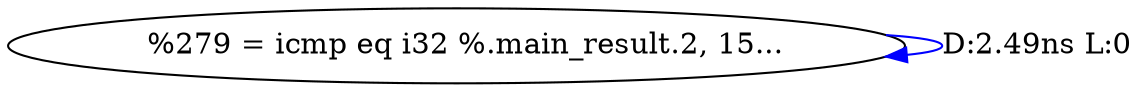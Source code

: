 digraph {
Node0x3f14ba0[label="  %279 = icmp eq i32 %.main_result.2, 15..."];
Node0x3f14ba0 -> Node0x3f14ba0[label="D:2.49ns L:0",color=blue];
}
